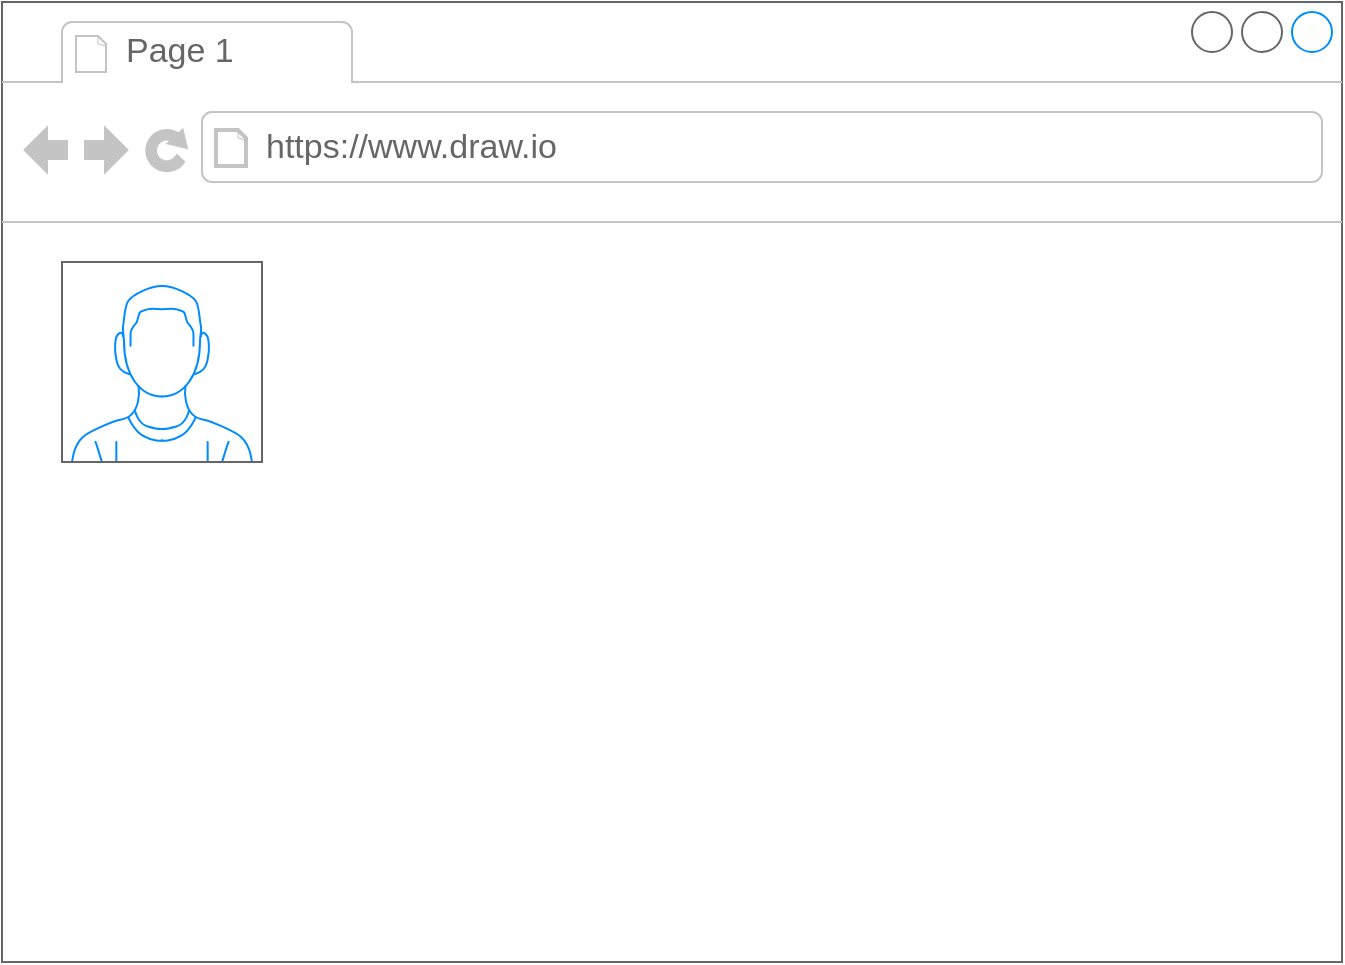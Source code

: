 <mxfile version="22.0.6" type="github">
  <diagram name="Page-1" id="KoWMRNXo6sv0sKeyPwud">
    <mxGraphModel dx="1050" dy="662" grid="1" gridSize="10" guides="1" tooltips="1" connect="1" arrows="1" fold="1" page="1" pageScale="1" pageWidth="850" pageHeight="1100" math="0" shadow="0">
      <root>
        <mxCell id="0" />
        <mxCell id="1" parent="0" />
        <mxCell id="mcXc_q7251TqTtG40Dld-1" value="" style="strokeWidth=1;shadow=0;dashed=0;align=center;html=1;shape=mxgraph.mockup.containers.browserWindow;rSize=0;strokeColor=#666666;strokeColor2=#008cff;strokeColor3=#c4c4c4;mainText=,;recursiveResize=0;" vertex="1" parent="1">
          <mxGeometry x="100" y="50" width="670" height="480" as="geometry" />
        </mxCell>
        <mxCell id="mcXc_q7251TqTtG40Dld-2" value="Page 1" style="strokeWidth=1;shadow=0;dashed=0;align=center;html=1;shape=mxgraph.mockup.containers.anchor;fontSize=17;fontColor=#666666;align=left;whiteSpace=wrap;" vertex="1" parent="mcXc_q7251TqTtG40Dld-1">
          <mxGeometry x="60" y="12" width="110" height="26" as="geometry" />
        </mxCell>
        <mxCell id="mcXc_q7251TqTtG40Dld-3" value="https://www.draw.io" style="strokeWidth=1;shadow=0;dashed=0;align=center;html=1;shape=mxgraph.mockup.containers.anchor;rSize=0;fontSize=17;fontColor=#666666;align=left;" vertex="1" parent="mcXc_q7251TqTtG40Dld-1">
          <mxGeometry x="130" y="60" width="250" height="26" as="geometry" />
        </mxCell>
        <mxCell id="mcXc_q7251TqTtG40Dld-4" value="" style="verticalLabelPosition=bottom;shadow=0;dashed=0;align=center;html=1;verticalAlign=top;strokeWidth=1;shape=mxgraph.mockup.containers.userMale;strokeColor=#666666;strokeColor2=#008cff;" vertex="1" parent="mcXc_q7251TqTtG40Dld-1">
          <mxGeometry x="30" y="130" width="100" height="100" as="geometry" />
        </mxCell>
      </root>
    </mxGraphModel>
  </diagram>
</mxfile>
